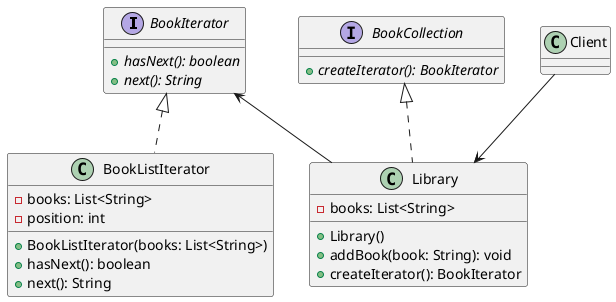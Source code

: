 @startuml Iterator

interface BookIterator {
    {abstract} +hasNext(): boolean
    {abstract} +next(): String
}

class BookListIterator {
    -books: List<String>
    -position: int
    +BookListIterator(books: List<String>)
    +hasNext(): boolean
    +next(): String
}

interface BookCollection {
    {abstract} +createIterator(): BookIterator
}

class Library {
    -books: List<String>
    +Library()
    +addBook(book: String): void
    +createIterator(): BookIterator
}

class Client {}

BookIterator <|.. BookListIterator
BookCollection <|.. Library
BookIterator <-- Library
Client --> Library

@enduml
